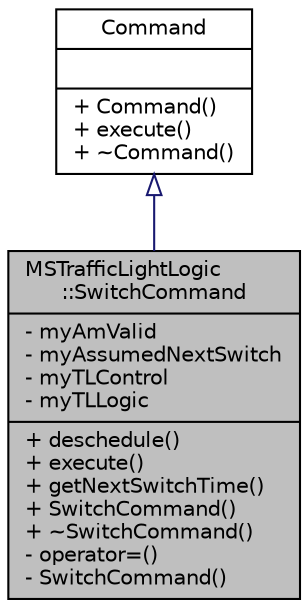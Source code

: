 digraph "MSTrafficLightLogic::SwitchCommand"
{
  edge [fontname="Helvetica",fontsize="10",labelfontname="Helvetica",labelfontsize="10"];
  node [fontname="Helvetica",fontsize="10",shape=record];
  Node0 [label="{MSTrafficLightLogic\l::SwitchCommand\n|- myAmValid\l- myAssumedNextSwitch\l- myTLControl\l- myTLLogic\l|+ deschedule()\l+ execute()\l+ getNextSwitchTime()\l+ SwitchCommand()\l+ ~SwitchCommand()\l- operator=()\l- SwitchCommand()\l}",height=0.2,width=0.4,color="black", fillcolor="grey75", style="filled", fontcolor="black"];
  Node1 -> Node0 [dir="back",color="midnightblue",fontsize="10",style="solid",arrowtail="onormal",fontname="Helvetica"];
  Node1 [label="{Command\n||+ Command()\l+ execute()\l+ ~Command()\l}",height=0.2,width=0.4,color="black", fillcolor="white", style="filled",URL="$d5/d6a/class_command.html",tooltip="Base (microsim) event class. "];
}
